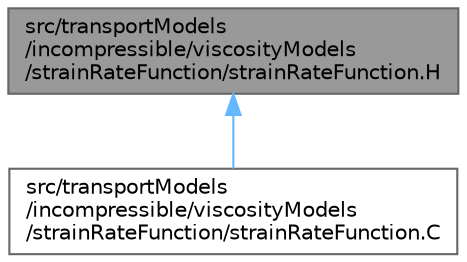 digraph "src/transportModels/incompressible/viscosityModels/strainRateFunction/strainRateFunction.H"
{
 // LATEX_PDF_SIZE
  bgcolor="transparent";
  edge [fontname=Helvetica,fontsize=10,labelfontname=Helvetica,labelfontsize=10];
  node [fontname=Helvetica,fontsize=10,shape=box,height=0.2,width=0.4];
  Node1 [id="Node000001",label="src/transportModels\l/incompressible/viscosityModels\l/strainRateFunction/strainRateFunction.H",height=0.2,width=0.4,color="gray40", fillcolor="grey60", style="filled", fontcolor="black",tooltip=" "];
  Node1 -> Node2 [id="edge1_Node000001_Node000002",dir="back",color="steelblue1",style="solid",tooltip=" "];
  Node2 [id="Node000002",label="src/transportModels\l/incompressible/viscosityModels\l/strainRateFunction/strainRateFunction.C",height=0.2,width=0.4,color="grey40", fillcolor="white", style="filled",URL="$transportModels_2incompressible_2viscosityModels_2strainRateFunction_2strainRateFunction_8C.html",tooltip=" "];
}
